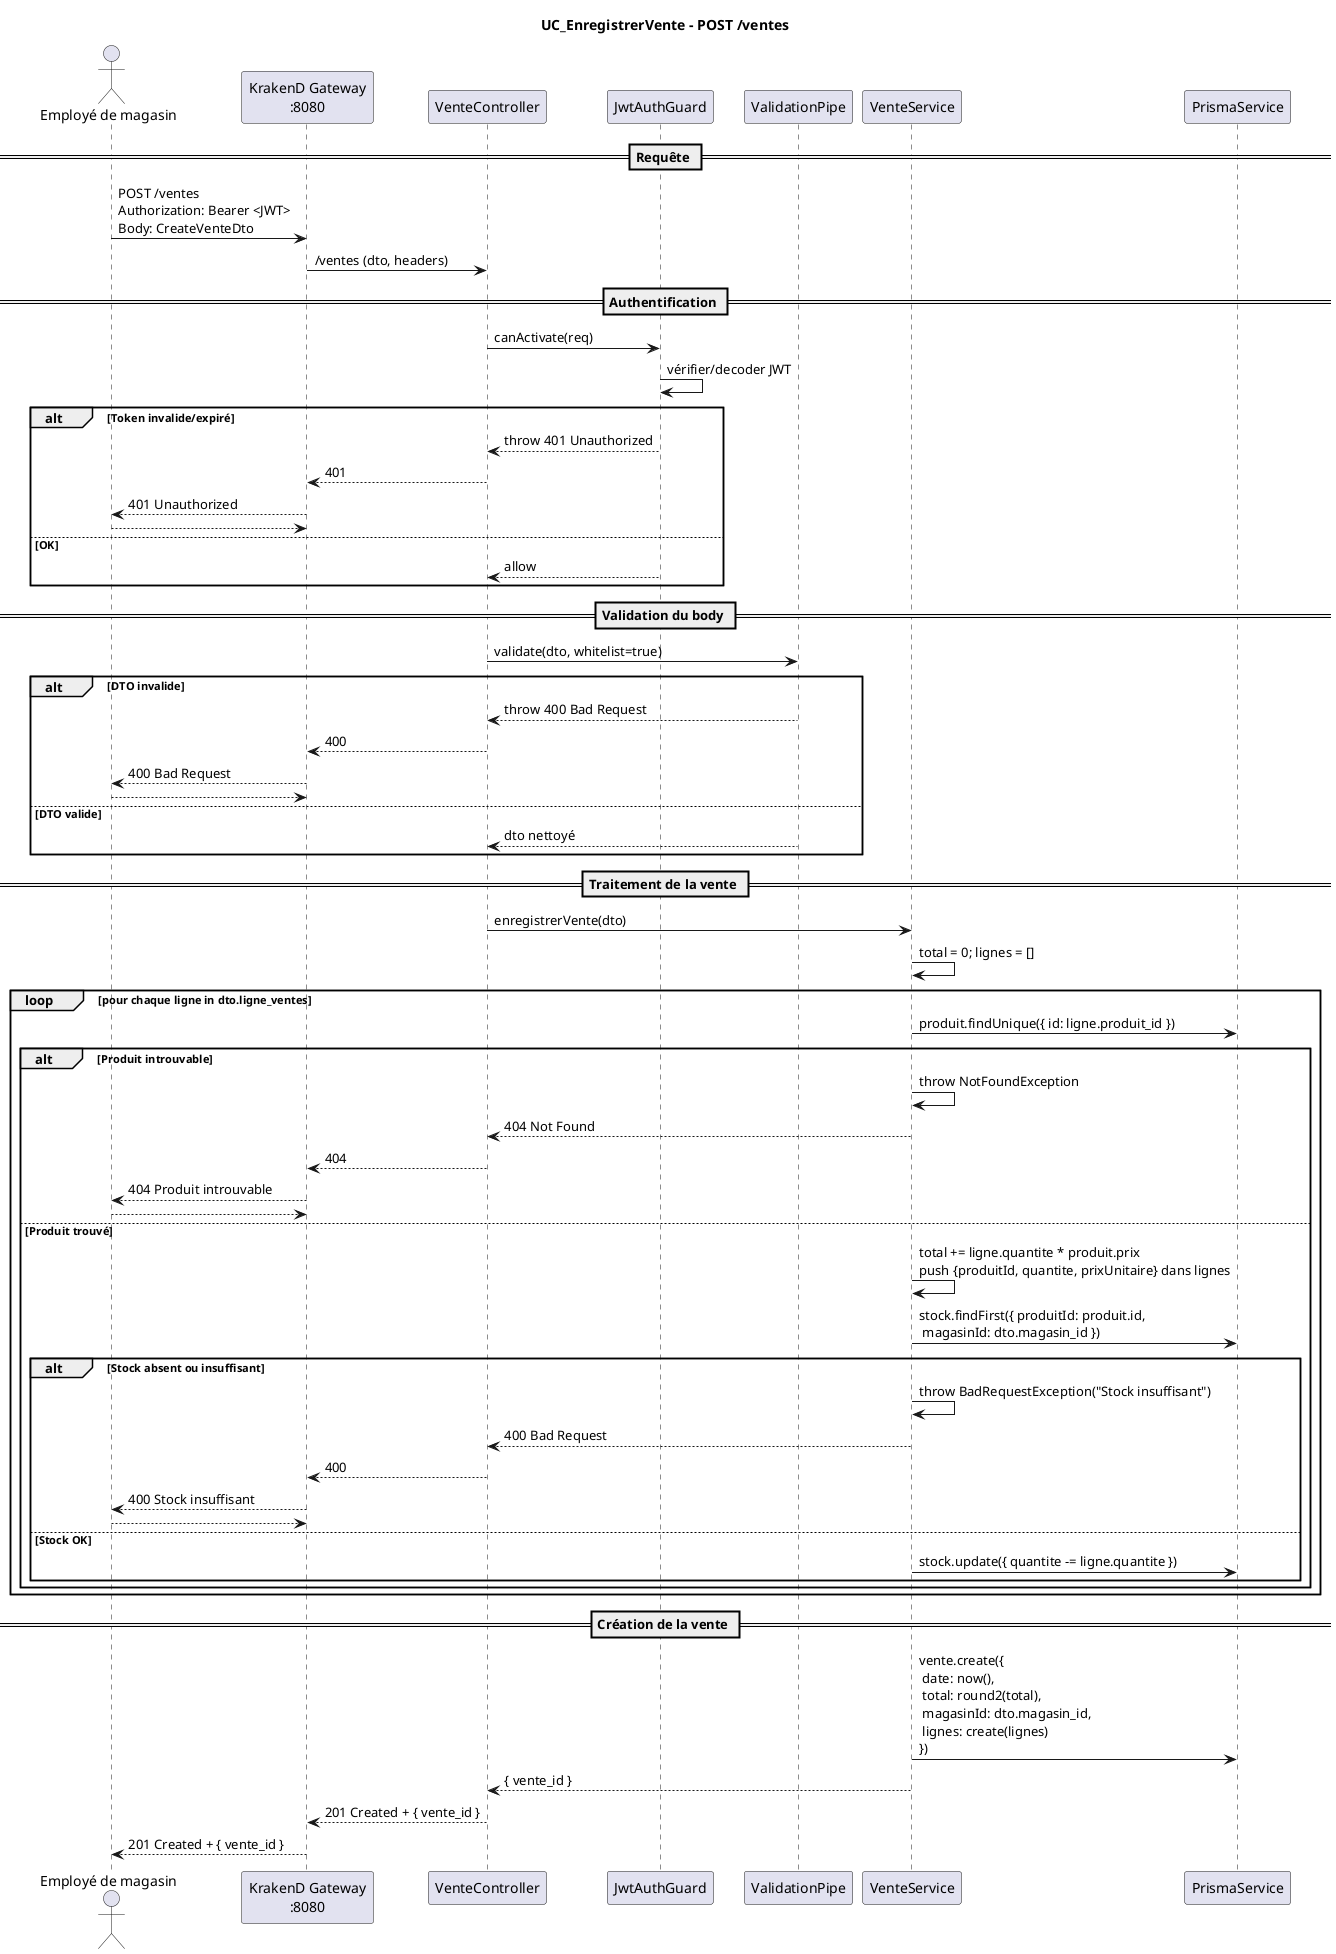 @startuml
title UC_EnregistrerVente – POST /ventes

actor "Employé de magasin" as User
participant "KrakenD Gateway\n:8080" as Gateway
participant "VenteController" as Controller
participant "JwtAuthGuard" as Guard
participant "ValidationPipe" as Pipe
participant "VenteService" as Service
participant "PrismaService" as Prisma

== Requête ==
User -> Gateway: POST /ventes\nAuthorization: Bearer <JWT>\nBody: CreateVenteDto
Gateway -> Controller: /ventes (dto, headers)

== Authentification ==
Controller -> Guard: canActivate(req)
Guard -> Guard: vérifier/decoder JWT
alt Token invalide/expiré
  Guard --> Controller: throw 401 Unauthorized
  Controller --> Gateway: 401
  Gateway --> User: 401 Unauthorized
  return
else OK
  Guard --> Controller: allow
end

== Validation du body ==
Controller -> Pipe: validate(dto, whitelist=true)
alt DTO invalide
  Pipe --> Controller: throw 400 Bad Request
  Controller --> Gateway: 400
  Gateway --> User: 400 Bad Request
  return
else DTO valide
  Pipe --> Controller: dto nettoyé
end

== Traitement de la vente ==
Controller -> Service: enregistrerVente(dto)

Service -> Service: total = 0; lignes = []
loop pour chaque ligne in dto.ligne_ventes
  Service -> Prisma: produit.findUnique({ id: ligne.produit_id })
  alt Produit introuvable
    Service -> Service: throw NotFoundException
    Service --> Controller: 404 Not Found
    Controller --> Gateway: 404
    Gateway --> User: 404 Produit introuvable
    return
  else Produit trouvé
    Service -> Service: total += ligne.quantite * produit.prix\npush {produitId, quantite, prixUnitaire} dans lignes
    Service -> Prisma: stock.findFirst({ produitId: produit.id,\n magasinId: dto.magasin_id })
    alt Stock absent ou insuffisant
      Service -> Service: throw BadRequestException("Stock insuffisant")
      Service --> Controller: 400 Bad Request
      Controller --> Gateway: 400
      Gateway --> User: 400 Stock insuffisant
      return
    else Stock OK
      Service -> Prisma: stock.update({ quantite -= ligne.quantite })
    end
  end
end

== Création de la vente ==
Service -> Prisma: vente.create({\n date: now(),\n total: round2(total),\n magasinId: dto.magasin_id,\n lignes: create(lignes)\n})
Service --> Controller: { vente_id }
Controller --> Gateway: 201 Created + { vente_id }
Gateway --> User: 201 Created + { vente_id }

@enduml
